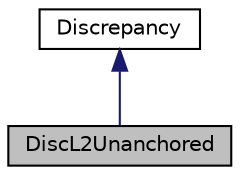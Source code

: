 digraph "DiscL2Unanchored"
{
 // INTERACTIVE_SVG=YES
  bgcolor="transparent";
  edge [fontname="Helvetica",fontsize="10",labelfontname="Helvetica",labelfontsize="10"];
  node [fontname="Helvetica",fontsize="10",shape=record];
  Node0 [label="DiscL2Unanchored",height=0.2,width=0.4,color="black", fillcolor="grey75", style="filled", fontcolor="black"];
  Node1 -> Node0 [dir="back",color="midnightblue",fontsize="10",style="solid",fontname="Helvetica"];
  Node1 [label="Discrepancy",height=0.2,width=0.4,color="black",URL="$classumontreal_1_1ssj_1_1discrepancy_1_1Discrepancy.html",tooltip="This abstract class is the base class of all discrepancy classes. "];
}
